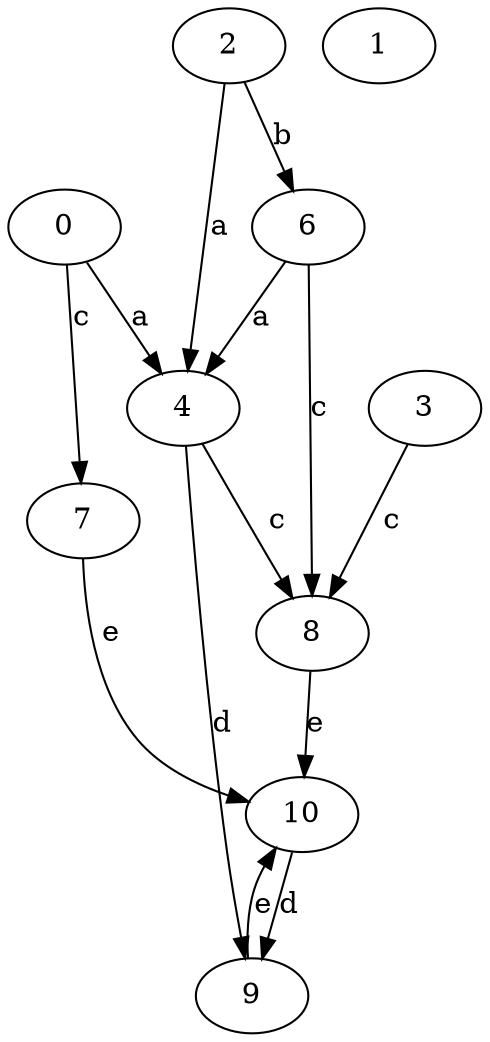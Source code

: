 strict digraph  {
0;
2;
3;
4;
6;
7;
8;
9;
10;
1;
0 -> 4  [label=a];
0 -> 7  [label=c];
2 -> 4  [label=a];
2 -> 6  [label=b];
3 -> 8  [label=c];
4 -> 8  [label=c];
4 -> 9  [label=d];
6 -> 4  [label=a];
6 -> 8  [label=c];
7 -> 10  [label=e];
8 -> 10  [label=e];
9 -> 10  [label=e];
10 -> 9  [label=d];
}
